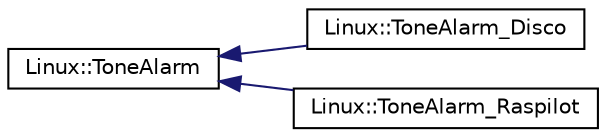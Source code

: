 digraph "Graphical Class Hierarchy"
{
 // INTERACTIVE_SVG=YES
  edge [fontname="Helvetica",fontsize="10",labelfontname="Helvetica",labelfontsize="10"];
  node [fontname="Helvetica",fontsize="10",shape=record];
  rankdir="LR";
  Node1 [label="Linux::ToneAlarm",height=0.2,width=0.4,color="black", fillcolor="white", style="filled",URL="$classLinux_1_1ToneAlarm.html"];
  Node1 -> Node2 [dir="back",color="midnightblue",fontsize="10",style="solid",fontname="Helvetica"];
  Node2 [label="Linux::ToneAlarm_Disco",height=0.2,width=0.4,color="black", fillcolor="white", style="filled",URL="$classLinux_1_1ToneAlarm__Disco.html"];
  Node1 -> Node3 [dir="back",color="midnightblue",fontsize="10",style="solid",fontname="Helvetica"];
  Node3 [label="Linux::ToneAlarm_Raspilot",height=0.2,width=0.4,color="black", fillcolor="white", style="filled",URL="$classLinux_1_1ToneAlarm__Raspilot.html"];
}
